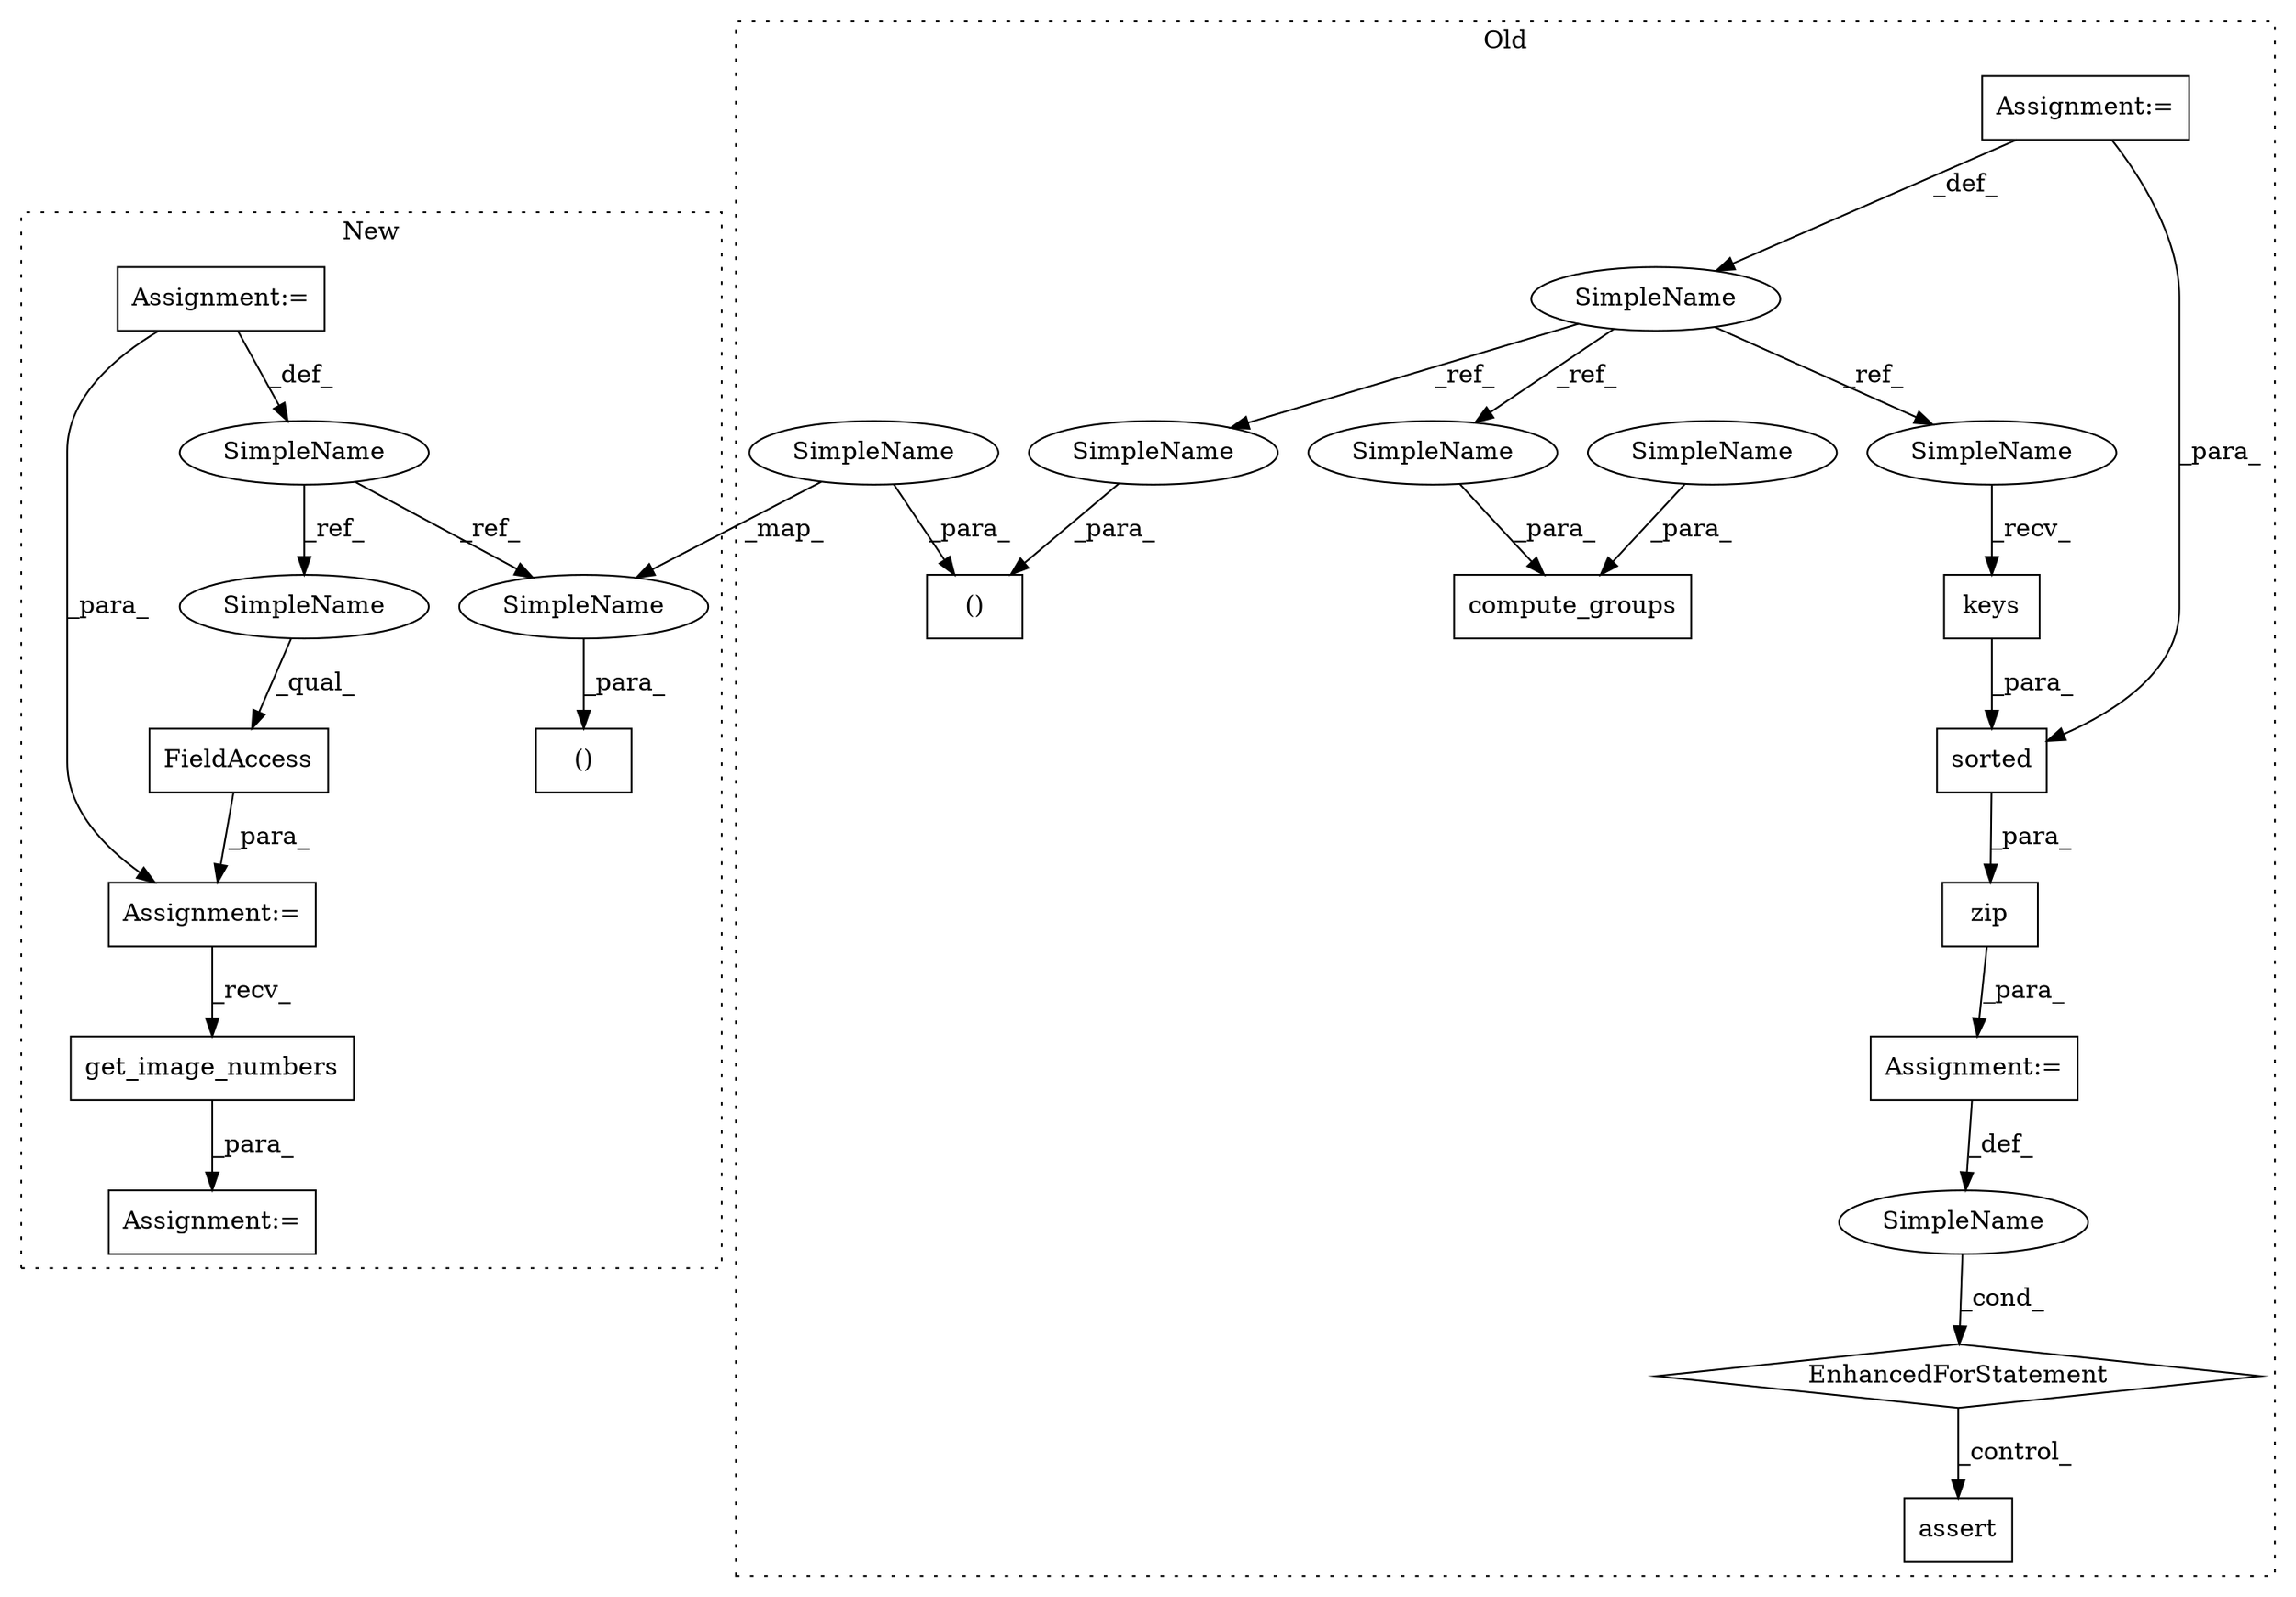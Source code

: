 digraph G {
subgraph cluster0 {
1 [label="()" a="106" s="5780" l="60" shape="box"];
3 [label="compute_groups" a="32" s="6451,6502" l="15,1" shape="box"];
4 [label="SimpleName" a="42" s="5430" l="10" shape="ellipse"];
5 [label="keys" a="32" s="7041" l="6" shape="box"];
6 [label="zip" a="32" s="7183,7225" l="4,1" shape="box"];
7 [label="EnhancedForStatement" a="70" s="7057,7226" l="89,2" shape="diamond"];
8 [label="sorted" a="32" s="6993,7048" l="7,1" shape="box"];
9 [label="SimpleName" a="42" s="7158" l="22" shape="ellipse"];
10 [label="assert" a="32" s="7243,7291" l="12,1" shape="box"];
11 [label="Assignment:=" a="7" s="7057,7226" l="89,2" shape="box"];
18 [label="Assignment:=" a="7" s="5430" l="10" shape="box"];
21 [label="SimpleName" a="42" s="5830" l="10" shape="ellipse"];
22 [label="SimpleName" a="42" s="6492" l="10" shape="ellipse"];
23 [label="SimpleName" a="42" s="7030" l="10" shape="ellipse"];
24 [label="SimpleName" a="42" s="6466" l="5" shape="ellipse"];
25 [label="SimpleName" a="42" s="5780" l="5" shape="ellipse"];
label = "Old";
style="dotted";
}
subgraph cluster1 {
2 [label="get_image_numbers" a="32" s="10023" l="19" shape="box"];
12 [label="Assignment:=" a="7" s="9003" l="9" shape="box"];
13 [label="()" a="106" s="9183" l="28" shape="box"];
14 [label="SimpleName" a="42" s="9003" l="9" shape="ellipse"];
15 [label="FieldAccess" a="22" s="9914" l="22" shape="box"];
16 [label="Assignment:=" a="7" s="9913" l="1" shape="box"];
17 [label="Assignment:=" a="7" s="10020" l="1" shape="box"];
19 [label="SimpleName" a="42" s="9202" l="9" shape="ellipse"];
20 [label="SimpleName" a="42" s="9914" l="9" shape="ellipse"];
label = "New";
style="dotted";
}
2 -> 17 [label="_para_"];
4 -> 22 [label="_ref_"];
4 -> 23 [label="_ref_"];
4 -> 21 [label="_ref_"];
5 -> 8 [label="_para_"];
6 -> 11 [label="_para_"];
7 -> 10 [label="_control_"];
8 -> 6 [label="_para_"];
9 -> 7 [label="_cond_"];
11 -> 9 [label="_def_"];
12 -> 14 [label="_def_"];
12 -> 16 [label="_para_"];
14 -> 20 [label="_ref_"];
14 -> 19 [label="_ref_"];
15 -> 16 [label="_para_"];
16 -> 2 [label="_recv_"];
18 -> 4 [label="_def_"];
18 -> 8 [label="_para_"];
19 -> 13 [label="_para_"];
20 -> 15 [label="_qual_"];
21 -> 1 [label="_para_"];
22 -> 3 [label="_para_"];
23 -> 5 [label="_recv_"];
24 -> 3 [label="_para_"];
25 -> 19 [label="_map_"];
25 -> 1 [label="_para_"];
}